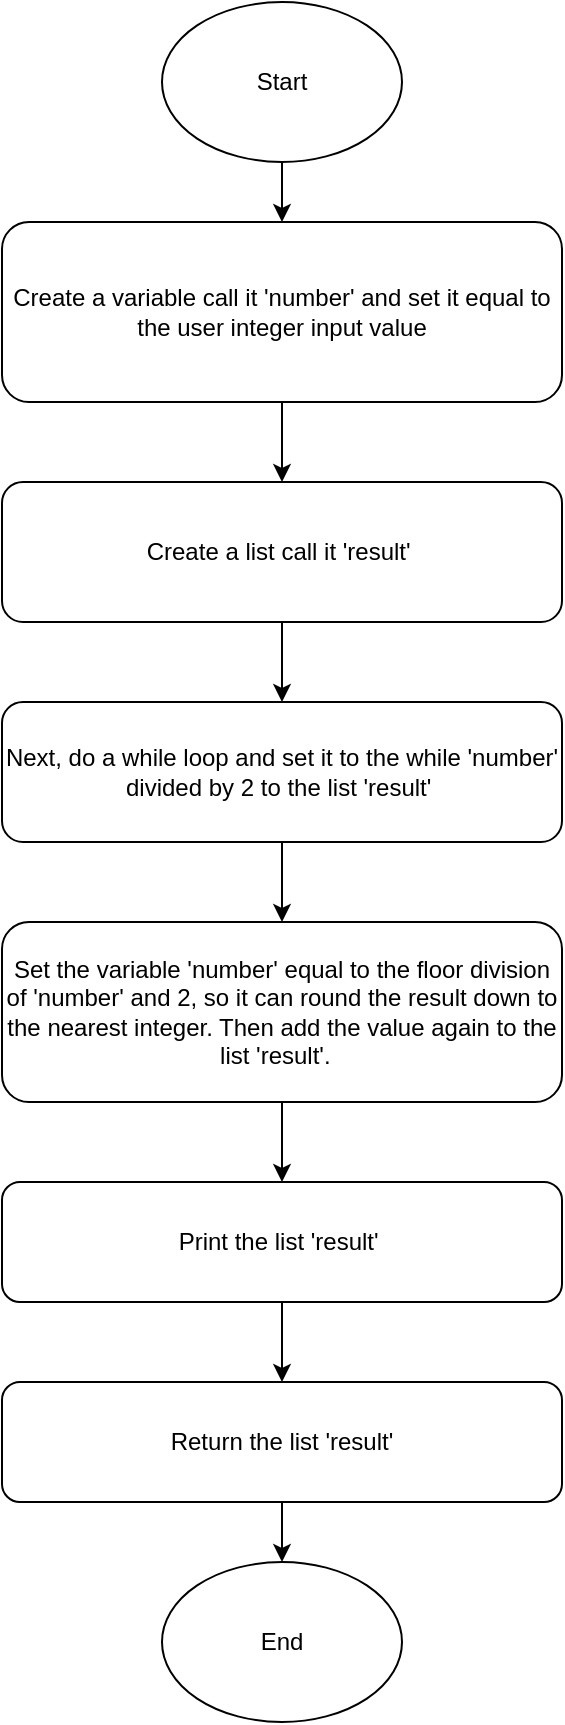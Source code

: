 <mxfile>
    <diagram id="uwJC3N8kglxbmuhZ2sBB" name="Page-1">
        <mxGraphModel dx="357" dy="515" grid="1" gridSize="10" guides="1" tooltips="1" connect="1" arrows="1" fold="1" page="1" pageScale="1" pageWidth="850" pageHeight="1100" math="0" shadow="0">
            <root>
                <mxCell id="0"/>
                <mxCell id="1" parent="0"/>
                <mxCell id="18" style="edgeStyle=none;html=1;entryX=0.5;entryY=0;entryDx=0;entryDy=0;" edge="1" parent="1" source="2" target="3">
                    <mxGeometry relative="1" as="geometry"/>
                </mxCell>
                <mxCell id="2" value="Start" style="ellipse;whiteSpace=wrap;html=1;" vertex="1" parent="1">
                    <mxGeometry x="120" y="30" width="120" height="80" as="geometry"/>
                </mxCell>
                <mxCell id="17" style="edgeStyle=none;html=1;entryX=0.5;entryY=0;entryDx=0;entryDy=0;" edge="1" parent="1" source="3" target="4">
                    <mxGeometry relative="1" as="geometry"/>
                </mxCell>
                <mxCell id="3" value="Create a variable call it 'number' and set it equal to the user integer input value" style="rounded=1;whiteSpace=wrap;html=1;" vertex="1" parent="1">
                    <mxGeometry x="40" y="140" width="280" height="90" as="geometry"/>
                </mxCell>
                <mxCell id="15" style="edgeStyle=none;html=1;entryX=0.5;entryY=0;entryDx=0;entryDy=0;" edge="1" parent="1" source="4" target="7">
                    <mxGeometry relative="1" as="geometry"/>
                </mxCell>
                <mxCell id="4" value="Create a list call it 'result'&amp;nbsp;" style="rounded=1;whiteSpace=wrap;html=1;" vertex="1" parent="1">
                    <mxGeometry x="40" y="270" width="280" height="70" as="geometry"/>
                </mxCell>
                <mxCell id="16" style="edgeStyle=none;html=1;entryX=0.5;entryY=0;entryDx=0;entryDy=0;" edge="1" parent="1" source="7" target="8">
                    <mxGeometry relative="1" as="geometry"/>
                </mxCell>
                <mxCell id="7" value="Next, do a while loop and set it to the while 'number' divided by 2 to the list 'result'&amp;nbsp;" style="rounded=1;whiteSpace=wrap;html=1;" vertex="1" parent="1">
                    <mxGeometry x="40" y="380" width="280" height="70" as="geometry"/>
                </mxCell>
                <mxCell id="14" style="edgeStyle=none;html=1;entryX=0.5;entryY=0;entryDx=0;entryDy=0;" edge="1" parent="1" source="8" target="9">
                    <mxGeometry relative="1" as="geometry"/>
                </mxCell>
                <mxCell id="8" value="Set the variable 'number' equal to the floor division of 'number' and 2, so it can round the result down to the nearest integer. Then add the value again to the list 'result'.&amp;nbsp;&amp;nbsp;" style="rounded=1;whiteSpace=wrap;html=1;" vertex="1" parent="1">
                    <mxGeometry x="40" y="490" width="280" height="90" as="geometry"/>
                </mxCell>
                <mxCell id="13" style="edgeStyle=none;html=1;entryX=0.5;entryY=0;entryDx=0;entryDy=0;" edge="1" parent="1" source="9" target="10">
                    <mxGeometry relative="1" as="geometry"/>
                </mxCell>
                <mxCell id="9" value="Print the list 'result'&amp;nbsp;" style="rounded=1;whiteSpace=wrap;html=1;" vertex="1" parent="1">
                    <mxGeometry x="40" y="620" width="280" height="60" as="geometry"/>
                </mxCell>
                <mxCell id="12" style="edgeStyle=none;html=1;entryX=0.5;entryY=0;entryDx=0;entryDy=0;" edge="1" parent="1" source="10" target="11">
                    <mxGeometry relative="1" as="geometry"/>
                </mxCell>
                <mxCell id="10" value="Return the list 'result'" style="rounded=1;whiteSpace=wrap;html=1;" vertex="1" parent="1">
                    <mxGeometry x="40" y="720" width="280" height="60" as="geometry"/>
                </mxCell>
                <mxCell id="11" value="End" style="ellipse;whiteSpace=wrap;html=1;" vertex="1" parent="1">
                    <mxGeometry x="120" y="810" width="120" height="80" as="geometry"/>
                </mxCell>
            </root>
        </mxGraphModel>
    </diagram>
</mxfile>